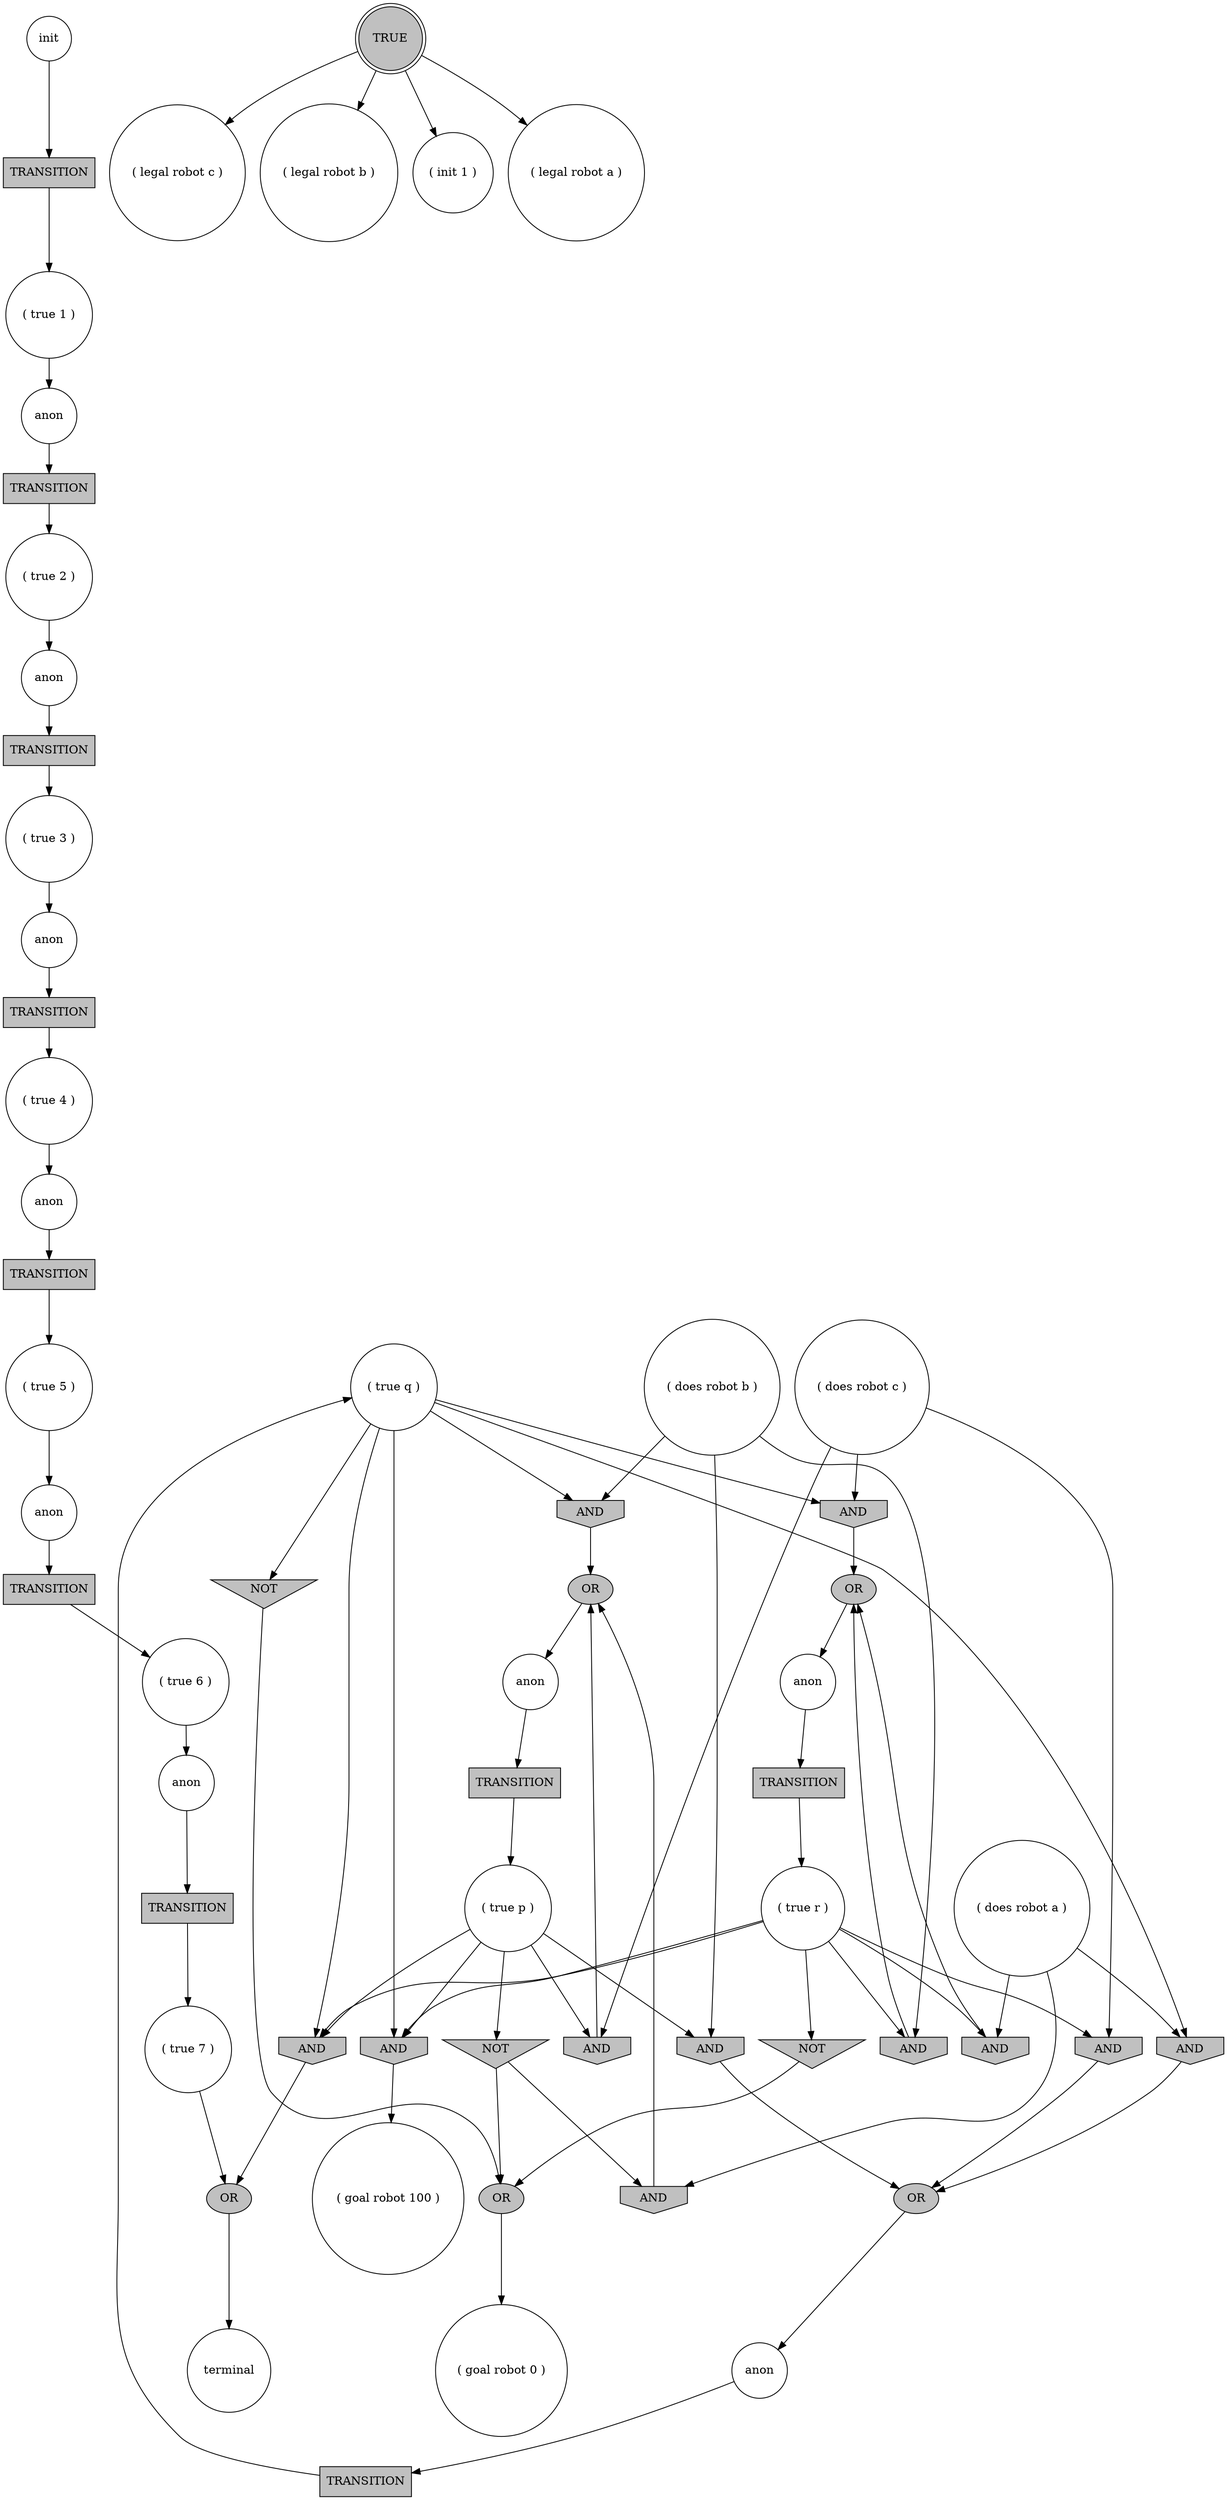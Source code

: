 digraph propNet
{
	"@a79db79"[shape=box, style= filled, fillcolor=grey, label="TRANSITION"]; "@a79db79"->"@48ebcfd8"; 
	"@727a99f9"[shape=circle, style= filled, fillcolor=white, label="anon"]; "@727a99f9"->"@520902fd"; 
	"@52f6ee75"[shape=circle, style= filled, fillcolor=white, label="anon"]; "@52f6ee75"->"@5dbed2c"; 
	"@3d4963c0"[shape=invtriangle, style= filled, fillcolor=grey, label="NOT"]; "@3d4963c0"->"@5af17cd4"; 
	"@73432749"[shape=circle, style= filled, fillcolor=white, label="( true 4 )"]; "@73432749"->"@52f6ee75"; 
	"@5e877e4"[shape=circle, style= filled, fillcolor=white, label="anon"]; "@5e877e4"->"@27ca2adb"; 
	"@3a337f3e"[shape=invhouse, style= filled, fillcolor=grey, label="AND"]; "@3a337f3e"->"@47d1a56a"; 
	"@16976698"[shape=ellipse, style= filled, fillcolor=grey, label="OR"]; "@16976698"->"@ccc597e"; 
	"@37583dc9"[shape=invhouse, style= filled, fillcolor=grey, label="AND"]; "@37583dc9"->"@16976698"; 
	"@27ca2adb"[shape=box, style= filled, fillcolor=grey, label="TRANSITION"]; "@27ca2adb"->"@4a16ce27"; 
	"@732fbc3d"[shape=circle, style= filled, fillcolor=white, label="( legal robot c )"]; 
	"@7c5d53c9"[shape=circle, style= filled, fillcolor=white, label="( true 5 )"]; "@7c5d53c9"->"@73a56766"; 
	"@522878bd"[shape=circle, style= filled, fillcolor=white, label="( true 6 )"]; "@522878bd"->"@720fc952"; 
	"@cb01826"[shape=circle, style= filled, fillcolor=white, label="( true 2 )"]; "@cb01826"->"@16c5b68d"; 
	"@618aeaab"[shape=invtriangle, style= filled, fillcolor=grey, label="NOT"]; "@618aeaab"->"@192d97ff"; "@618aeaab"->"@5af17cd4"; 
	"@692b550f"[shape=circle, style= filled, fillcolor=white, label="( legal robot b )"]; 
	"@5af17cd4"[shape=ellipse, style= filled, fillcolor=grey, label="OR"]; "@5af17cd4"->"@3c997931"; 
	"@291abf3c"[shape=circle, style= filled, fillcolor=white, label="( goal robot 100 )"]; 
	"@3c997931"[shape=circle, style= filled, fillcolor=white, label="( goal robot 0 )"]; 
	"@7cf0d45a"[shape=circle, style= filled, fillcolor=white, label="( true 7 )"]; "@7cf0d45a"->"@1184ad74"; 
	"@727c4c57"[shape=box, style= filled, fillcolor=grey, label="TRANSITION"]; "@727c4c57"->"@522878bd"; 
	"@5c10b3bd"[shape=circle, style= filled, fillcolor=white, label="( true 1 )"]; "@5c10b3bd"->"@727a99f9"; 
	"@7aef435f"[shape=circle, style= filled, fillcolor=white, label="anon"]; "@7aef435f"->"@3c5ad860"; 
	"@4a16ce27"[shape=circle, style= filled, fillcolor=white, label="( true q )"]; "@4a16ce27"->"@f2e0ccd"; "@4a16ce27"->"@5c7e9fb"; "@4a16ce27"->"@4ac56237"; "@4a16ce27"->"@13a603c2"; "@4a16ce27"->"@4f437b91"; "@4a16ce27"->"@a51ff67"; 
	"@ccc597e"[shape=circle, style= filled, fillcolor=white, label="anon"]; "@ccc597e"->"@632c97d4"; 
	"@48ebcfd8"[shape=circle, style= filled, fillcolor=white, label="( true 3 )"]; "@48ebcfd8"->"@1a8cb9d7"; 
	"@a51ff67"[shape=invhouse, style= filled, fillcolor=grey, label="AND"]; "@a51ff67"->"@1184ad74"; 
	"@2c1b09a3"[shape=box, style= filled, fillcolor=grey, label="TRANSITION"]; "@2c1b09a3"->"@5c10b3bd"; 
	"@3c5ad860"[shape=box, style= filled, fillcolor=grey, label="TRANSITION"]; "@3c5ad860"->"@4082e0f0"; 
	"@39497272"[shape=circle, style= filled, fillcolor=white, label="( init 1 )"]; 
	"@47d1a56a"[shape=ellipse, style= filled, fillcolor=grey, label="OR"]; "@47d1a56a"->"@7aef435f"; 
	"@5c7e9fb"[shape=invhouse, style= filled, fillcolor=grey, label="AND"]; "@5c7e9fb"->"@69bf3dd5"; 
	"@29479df9"[shape=circle, style= filled, fillcolor=white, label="( legal robot a )"]; 
	"@73a56766"[shape=circle, style= filled, fillcolor=white, label="anon"]; "@73a56766"->"@727c4c57"; 
	"@7fc02107"[shape=doublecircle, style= filled, fillcolor=grey, label="TRUE"]; "@7fc02107"->"@692b550f"; "@7fc02107"->"@732fbc3d"; "@7fc02107"->"@29479df9"; "@7fc02107"->"@39497272"; 
	"@16c5b68d"[shape=circle, style= filled, fillcolor=white, label="anon"]; "@16c5b68d"->"@a79db79"; 
	"@2e16ab5c"[shape=circle, style= filled, fillcolor=white, label="terminal"]; 
	"@4add4096"[shape=circle, style= filled, fillcolor=white, label="( true p )"]; "@4add4096"->"@618aeaab"; "@4add4096"->"@37583dc9"; "@4add4096"->"@7af0da0c"; "@4add4096"->"@13a603c2"; "@4add4096"->"@a51ff67"; 
	"@62b523f8"[shape=circle, style= filled, fillcolor=white, label="init"]; "@62b523f8"->"@2c1b09a3"; 
	"@192d97ff"[shape=invhouse, style= filled, fillcolor=grey, label="AND"]; "@192d97ff"->"@16976698"; 
	"@4f437b91"[shape=invtriangle, style= filled, fillcolor=grey, label="NOT"]; "@4f437b91"->"@5af17cd4"; 
	"@1a8cb9d7"[shape=circle, style= filled, fillcolor=white, label="anon"]; "@1a8cb9d7"->"@439505f"; 
	"@720fc952"[shape=circle, style= filled, fillcolor=white, label="anon"]; "@720fc952"->"@5d64c29b"; 
	"@3c1f4afc"[shape=circle, style= filled, fillcolor=white, label="( does robot b )"]; "@3c1f4afc"->"@f2e0ccd"; "@3c1f4afc"->"@7af0da0c"; "@3c1f4afc"->"@1d6f4"; 
	"@f2e0ccd"[shape=invhouse, style= filled, fillcolor=grey, label="AND"]; "@f2e0ccd"->"@16976698"; 
	"@13a603c2"[shape=invhouse, style= filled, fillcolor=grey, label="AND"]; "@13a603c2"->"@291abf3c"; 
	"@439505f"[shape=box, style= filled, fillcolor=grey, label="TRANSITION"]; "@439505f"->"@73432749"; 
	"@71dc7836"[shape=circle, style= filled, fillcolor=white, label="( does robot c )"]; "@71dc7836"->"@37583dc9"; "@71dc7836"->"@70a004d3"; "@71dc7836"->"@4ac56237"; 
	"@69bf3dd5"[shape=ellipse, style= filled, fillcolor=grey, label="OR"]; "@69bf3dd5"->"@5e877e4"; 
	"@35ab8b44"[shape=circle, style= filled, fillcolor=white, label="( does robot a )"]; "@35ab8b44"->"@192d97ff"; "@35ab8b44"->"@5c7e9fb"; "@35ab8b44"->"@3a337f3e"; 
	"@1184ad74"[shape=ellipse, style= filled, fillcolor=grey, label="OR"]; "@1184ad74"->"@2e16ab5c"; 
	"@4082e0f0"[shape=circle, style= filled, fillcolor=white, label="( true r )"]; "@4082e0f0"->"@70a004d3"; "@4082e0f0"->"@3a337f3e"; "@4082e0f0"->"@1d6f4"; "@4082e0f0"->"@13a603c2"; "@4082e0f0"->"@3d4963c0"; "@4082e0f0"->"@a51ff67"; 
	"@4ac56237"[shape=invhouse, style= filled, fillcolor=grey, label="AND"]; "@4ac56237"->"@47d1a56a"; 
	"@70a004d3"[shape=invhouse, style= filled, fillcolor=grey, label="AND"]; "@70a004d3"->"@69bf3dd5"; 
	"@520902fd"[shape=box, style= filled, fillcolor=grey, label="TRANSITION"]; "@520902fd"->"@cb01826"; 
	"@1d6f4"[shape=invhouse, style= filled, fillcolor=grey, label="AND"]; "@1d6f4"->"@47d1a56a"; 
	"@5dbed2c"[shape=box, style= filled, fillcolor=grey, label="TRANSITION"]; "@5dbed2c"->"@7c5d53c9"; 
	"@632c97d4"[shape=box, style= filled, fillcolor=grey, label="TRANSITION"]; "@632c97d4"->"@4add4096"; 
	"@7af0da0c"[shape=invhouse, style= filled, fillcolor=grey, label="AND"]; "@7af0da0c"->"@69bf3dd5"; 
	"@5d64c29b"[shape=box, style= filled, fillcolor=grey, label="TRANSITION"]; "@5d64c29b"->"@7cf0d45a"; 
}